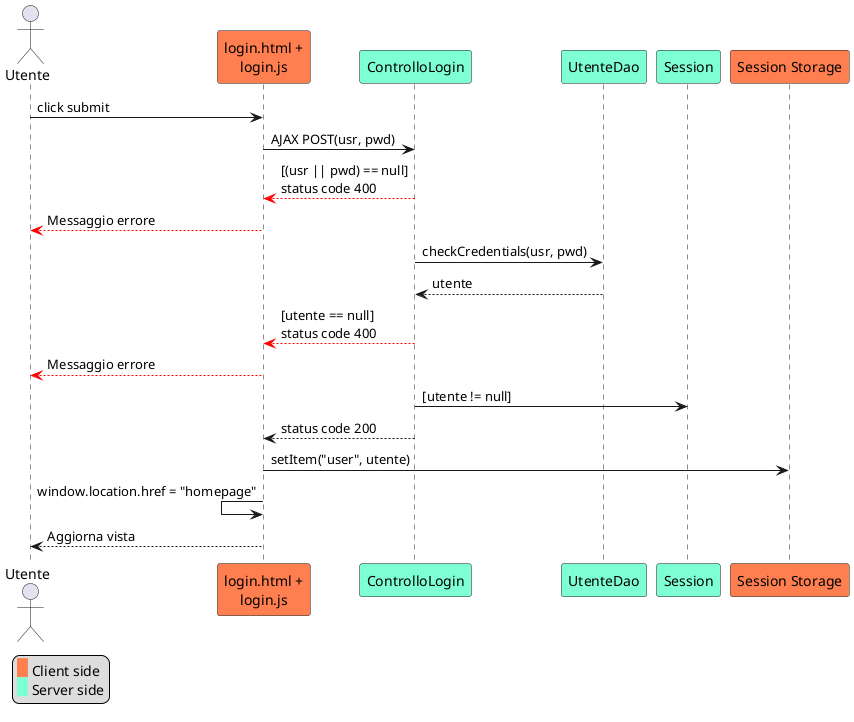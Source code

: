 @startuml
legend left
 <back:#coral>   </back> Client side
 <back:#aquamarine>   </back> Server side
endlegend

actor Utente as utente
skinparam ParticipantBackgroundColor coral
participant "login.html +\nlogin.js" as login

utente -> login: click submit

skinparam ParticipantBackgroundColor aquamarine
login -> ControlloLogin: AJAX POST(usr, pwd)
ControlloLogin -[#red]-> login: [(usr || pwd) == null]\nstatus code 400
login -[#red]-> utente: Messaggio errore
ControlloLogin -> UtenteDao: checkCredentials(usr, pwd)
UtenteDao --> ControlloLogin: utente
ControlloLogin -[#red]-> login: [utente == null]\nstatus code 400
login -[#red]-> utente: Messaggio errore
ControlloLogin -> Session: [utente != null]

skinparam ParticipantBackgroundColor coral
ControlloLogin --> login: status code 200
login -> "Session Storage":setItem("user", utente)
login <- login: window.location.href = "homepage"
login --> utente: Aggiorna vista
@enduml